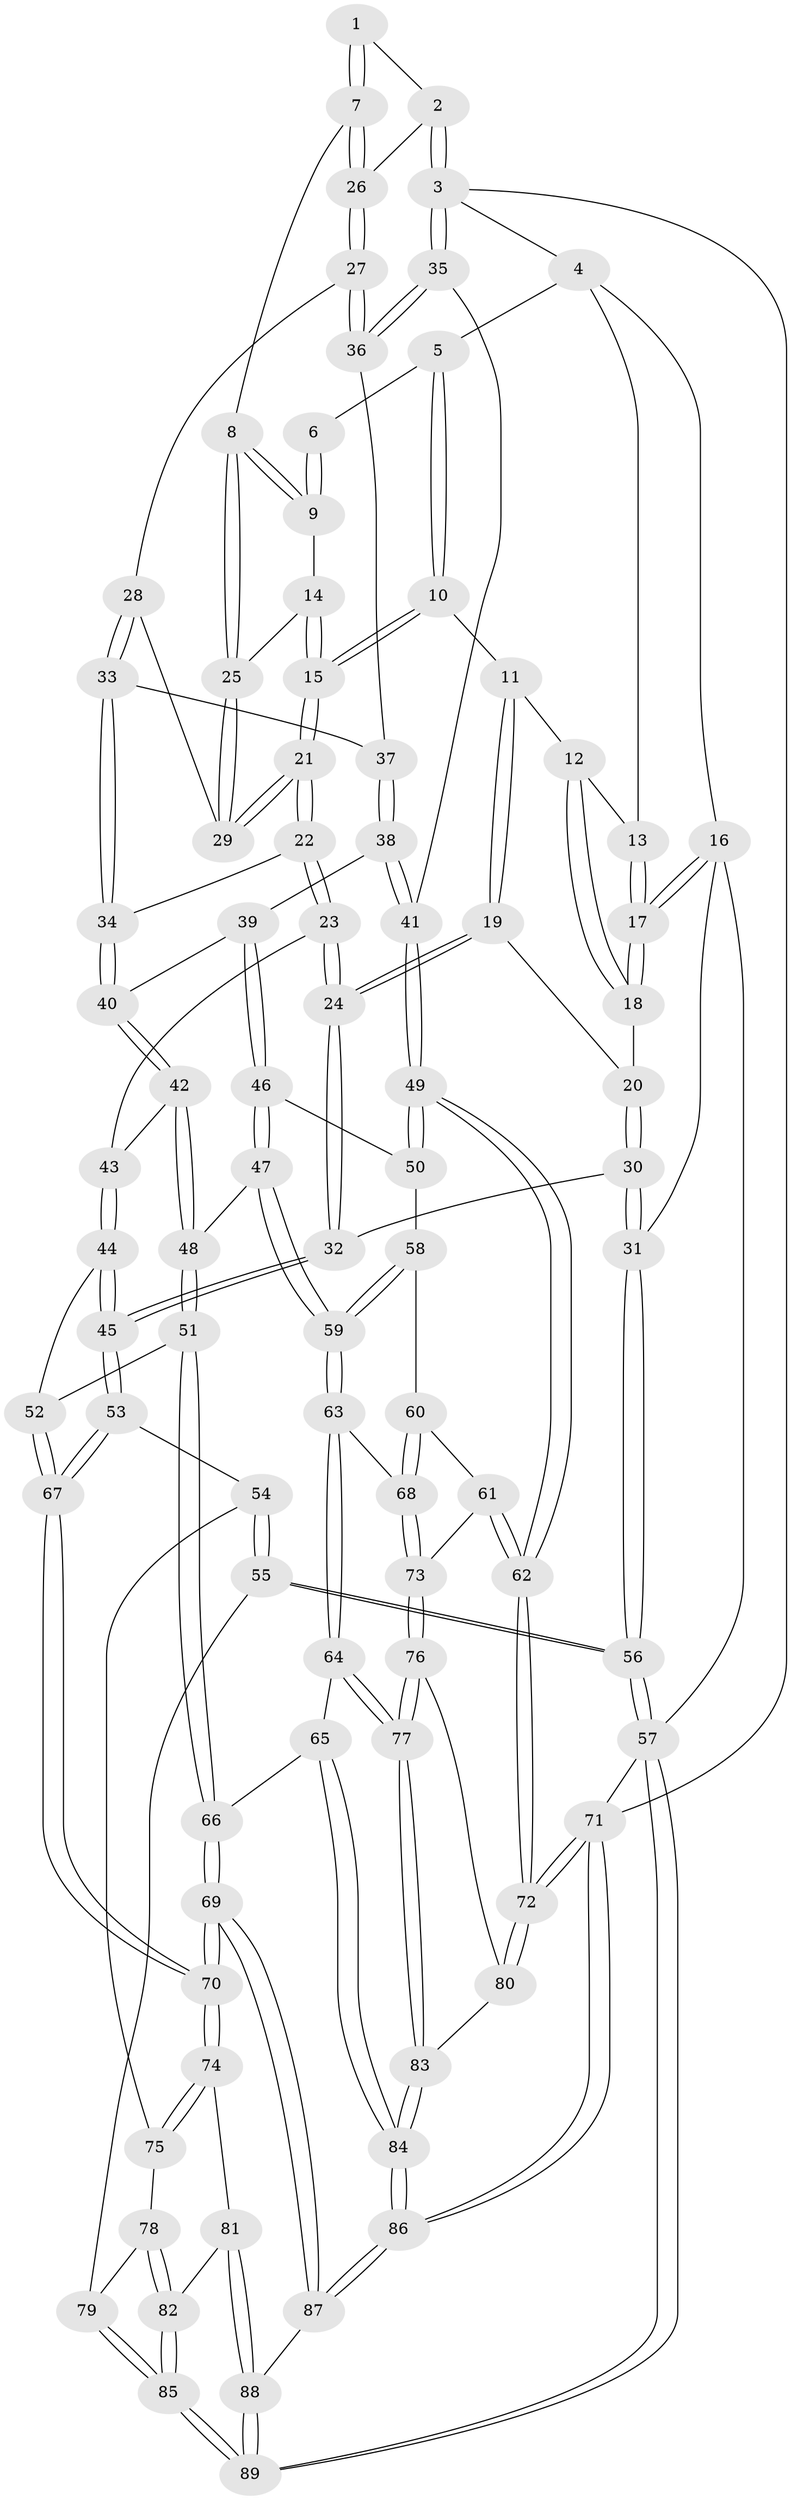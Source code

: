 // coarse degree distribution, {9: 0.018867924528301886, 2: 0.018867924528301886, 3: 0.11320754716981132, 4: 0.37735849056603776, 6: 0.03773584905660377, 5: 0.41509433962264153, 7: 0.018867924528301886}
// Generated by graph-tools (version 1.1) at 2025/21/03/04/25 18:21:20]
// undirected, 89 vertices, 219 edges
graph export_dot {
graph [start="1"]
  node [color=gray90,style=filled];
  1 [pos="+0.6849323303997406+0"];
  2 [pos="+1+0"];
  3 [pos="+1+0"];
  4 [pos="+0.2799665884103487+0"];
  5 [pos="+0.4248649288992725+0"];
  6 [pos="+0.5553767104663506+0"];
  7 [pos="+0.7803807350039683+0.09931417344859124"];
  8 [pos="+0.7213561279414494+0.1270812154988433"];
  9 [pos="+0.590140294366314+0.05608446697659143"];
  10 [pos="+0.3887322320022548+0.014622827960730118"];
  11 [pos="+0.3851419287094437+0.021251035742036656"];
  12 [pos="+0.20405032120948963+0.09749784769227407"];
  13 [pos="+0.16319415632597928+0.05292985095506955"];
  14 [pos="+0.5841725690552381+0.1101948893068503"];
  15 [pos="+0.5299450165554763+0.19634132867674045"];
  16 [pos="+0+0.19872184480962246"];
  17 [pos="+0+0.1968902608150357"];
  18 [pos="+0.21753862539002045+0.1519142547334403"];
  19 [pos="+0.33653247640875344+0.17328806580195977"];
  20 [pos="+0.23025923622682468+0.16670653816367648"];
  21 [pos="+0.5278973137980485+0.2629289289347561"];
  22 [pos="+0.4993963826200805+0.3225647859748956"];
  23 [pos="+0.4859250389985911+0.33342803024284107"];
  24 [pos="+0.40610179969163024+0.34800853217256783"];
  25 [pos="+0.6816739384708379+0.16338609613836363"];
  26 [pos="+0.8648956347134209+0.16033374965889605"];
  27 [pos="+0.8719726961012543+0.18333880117567833"];
  28 [pos="+0.6912166222975693+0.22767798281232282"];
  29 [pos="+0.6685178121726002+0.20694887983929725"];
  30 [pos="+0.1275597883614832+0.37104864764892154"];
  31 [pos="+0+0.35931869463926686"];
  32 [pos="+0.30943567225194935+0.434377718779752"];
  33 [pos="+0.7269298056554102+0.3141080523275714"];
  34 [pos="+0.6797914321251299+0.3454596500892294"];
  35 [pos="+1+0.3357815726150187"];
  36 [pos="+0.8854006671564151+0.21173399559594389"];
  37 [pos="+0.8133185098258683+0.3102676189505904"];
  38 [pos="+0.8424712426930828+0.46427383021651464"];
  39 [pos="+0.827417187659365+0.4794510706695543"];
  40 [pos="+0.7069245394875934+0.44563558203031306"];
  41 [pos="+1+0.44328718469400397"];
  42 [pos="+0.6126722622944678+0.509154224748762"];
  43 [pos="+0.5367831007006495+0.4091142905837092"];
  44 [pos="+0.48655674262872234+0.5977818828451023"];
  45 [pos="+0.321513190376271+0.5329560827328853"];
  46 [pos="+0.8264083402483731+0.4838690355400163"];
  47 [pos="+0.7272464702501361+0.5839069727377495"];
  48 [pos="+0.6132904508814806+0.5593940962507048"];
  49 [pos="+1+0.5085160667444796"];
  50 [pos="+0.8607153926557843+0.5890719824577421"];
  51 [pos="+0.5771585599210555+0.6078603664649364"];
  52 [pos="+0.4873390295576628+0.598156250105847"];
  53 [pos="+0.28571806075457523+0.6269071701463466"];
  54 [pos="+0.22229164782752417+0.679274270548124"];
  55 [pos="+0.02228554338409942+0.7710708263963374"];
  56 [pos="+0+0.7929095087338401"];
  57 [pos="+0+1"];
  58 [pos="+0.8619244831523466+0.6021067559512864"];
  59 [pos="+0.7526912104821862+0.6543496167680903"];
  60 [pos="+0.8887644855036234+0.6436776481084694"];
  61 [pos="+0.9744317491813567+0.6961034311090513"];
  62 [pos="+1+0.6446069957218927"];
  63 [pos="+0.746473357002084+0.7267347670542355"];
  64 [pos="+0.6731876418715298+0.7761644305382509"];
  65 [pos="+0.6413287390820854+0.7873580174358707"];
  66 [pos="+0.6187148260397434+0.7876277260721679"];
  67 [pos="+0.44276935727139183+0.7871147061815256"];
  68 [pos="+0.7630258721411818+0.7289043053130689"];
  69 [pos="+0.5379402317736167+0.8495317312947046"];
  70 [pos="+0.4707588831399066+0.8355388775271576"];
  71 [pos="+1+1"];
  72 [pos="+1+1"];
  73 [pos="+0.8870418559423301+0.7858936657262554"];
  74 [pos="+0.43337203231748234+0.8553950452869383"];
  75 [pos="+0.30564236152145857+0.8208283616490325"];
  76 [pos="+0.8870861514695385+0.7890503920003905"];
  77 [pos="+0.8473654262224763+0.886789926622545"];
  78 [pos="+0.25975630925523935+0.8657676134668847"];
  79 [pos="+0.18702211386726855+0.8576527838785194"];
  80 [pos="+0.9845221755966581+0.8701175343833414"];
  81 [pos="+0.4218182066377721+0.8678828048033853"];
  82 [pos="+0.32544275263981703+0.9422153964489295"];
  83 [pos="+0.8487394893301679+0.9220624503912129"];
  84 [pos="+0.8262576467842735+1"];
  85 [pos="+0.2832514890126547+1"];
  86 [pos="+0.845286177404704+1"];
  87 [pos="+0.6104376823875344+1"];
  88 [pos="+0.397307934681276+1"];
  89 [pos="+0.21858151386261754+1"];
  1 -- 2;
  1 -- 7;
  1 -- 7;
  2 -- 3;
  2 -- 3;
  2 -- 26;
  3 -- 4;
  3 -- 35;
  3 -- 35;
  3 -- 71;
  4 -- 5;
  4 -- 13;
  4 -- 16;
  5 -- 6;
  5 -- 10;
  5 -- 10;
  6 -- 9;
  6 -- 9;
  7 -- 8;
  7 -- 26;
  7 -- 26;
  8 -- 9;
  8 -- 9;
  8 -- 25;
  8 -- 25;
  9 -- 14;
  10 -- 11;
  10 -- 15;
  10 -- 15;
  11 -- 12;
  11 -- 19;
  11 -- 19;
  12 -- 13;
  12 -- 18;
  12 -- 18;
  13 -- 17;
  13 -- 17;
  14 -- 15;
  14 -- 15;
  14 -- 25;
  15 -- 21;
  15 -- 21;
  16 -- 17;
  16 -- 17;
  16 -- 31;
  16 -- 57;
  17 -- 18;
  17 -- 18;
  18 -- 20;
  19 -- 20;
  19 -- 24;
  19 -- 24;
  20 -- 30;
  20 -- 30;
  21 -- 22;
  21 -- 22;
  21 -- 29;
  21 -- 29;
  22 -- 23;
  22 -- 23;
  22 -- 34;
  23 -- 24;
  23 -- 24;
  23 -- 43;
  24 -- 32;
  24 -- 32;
  25 -- 29;
  25 -- 29;
  26 -- 27;
  26 -- 27;
  27 -- 28;
  27 -- 36;
  27 -- 36;
  28 -- 29;
  28 -- 33;
  28 -- 33;
  30 -- 31;
  30 -- 31;
  30 -- 32;
  31 -- 56;
  31 -- 56;
  32 -- 45;
  32 -- 45;
  33 -- 34;
  33 -- 34;
  33 -- 37;
  34 -- 40;
  34 -- 40;
  35 -- 36;
  35 -- 36;
  35 -- 41;
  36 -- 37;
  37 -- 38;
  37 -- 38;
  38 -- 39;
  38 -- 41;
  38 -- 41;
  39 -- 40;
  39 -- 46;
  39 -- 46;
  40 -- 42;
  40 -- 42;
  41 -- 49;
  41 -- 49;
  42 -- 43;
  42 -- 48;
  42 -- 48;
  43 -- 44;
  43 -- 44;
  44 -- 45;
  44 -- 45;
  44 -- 52;
  45 -- 53;
  45 -- 53;
  46 -- 47;
  46 -- 47;
  46 -- 50;
  47 -- 48;
  47 -- 59;
  47 -- 59;
  48 -- 51;
  48 -- 51;
  49 -- 50;
  49 -- 50;
  49 -- 62;
  49 -- 62;
  50 -- 58;
  51 -- 52;
  51 -- 66;
  51 -- 66;
  52 -- 67;
  52 -- 67;
  53 -- 54;
  53 -- 67;
  53 -- 67;
  54 -- 55;
  54 -- 55;
  54 -- 75;
  55 -- 56;
  55 -- 56;
  55 -- 79;
  56 -- 57;
  56 -- 57;
  57 -- 89;
  57 -- 89;
  57 -- 71;
  58 -- 59;
  58 -- 59;
  58 -- 60;
  59 -- 63;
  59 -- 63;
  60 -- 61;
  60 -- 68;
  60 -- 68;
  61 -- 62;
  61 -- 62;
  61 -- 73;
  62 -- 72;
  62 -- 72;
  63 -- 64;
  63 -- 64;
  63 -- 68;
  64 -- 65;
  64 -- 77;
  64 -- 77;
  65 -- 66;
  65 -- 84;
  65 -- 84;
  66 -- 69;
  66 -- 69;
  67 -- 70;
  67 -- 70;
  68 -- 73;
  68 -- 73;
  69 -- 70;
  69 -- 70;
  69 -- 87;
  69 -- 87;
  70 -- 74;
  70 -- 74;
  71 -- 72;
  71 -- 72;
  71 -- 86;
  71 -- 86;
  72 -- 80;
  72 -- 80;
  73 -- 76;
  73 -- 76;
  74 -- 75;
  74 -- 75;
  74 -- 81;
  75 -- 78;
  76 -- 77;
  76 -- 77;
  76 -- 80;
  77 -- 83;
  77 -- 83;
  78 -- 79;
  78 -- 82;
  78 -- 82;
  79 -- 85;
  79 -- 85;
  80 -- 83;
  81 -- 82;
  81 -- 88;
  81 -- 88;
  82 -- 85;
  82 -- 85;
  83 -- 84;
  83 -- 84;
  84 -- 86;
  84 -- 86;
  85 -- 89;
  85 -- 89;
  86 -- 87;
  86 -- 87;
  87 -- 88;
  88 -- 89;
  88 -- 89;
}
